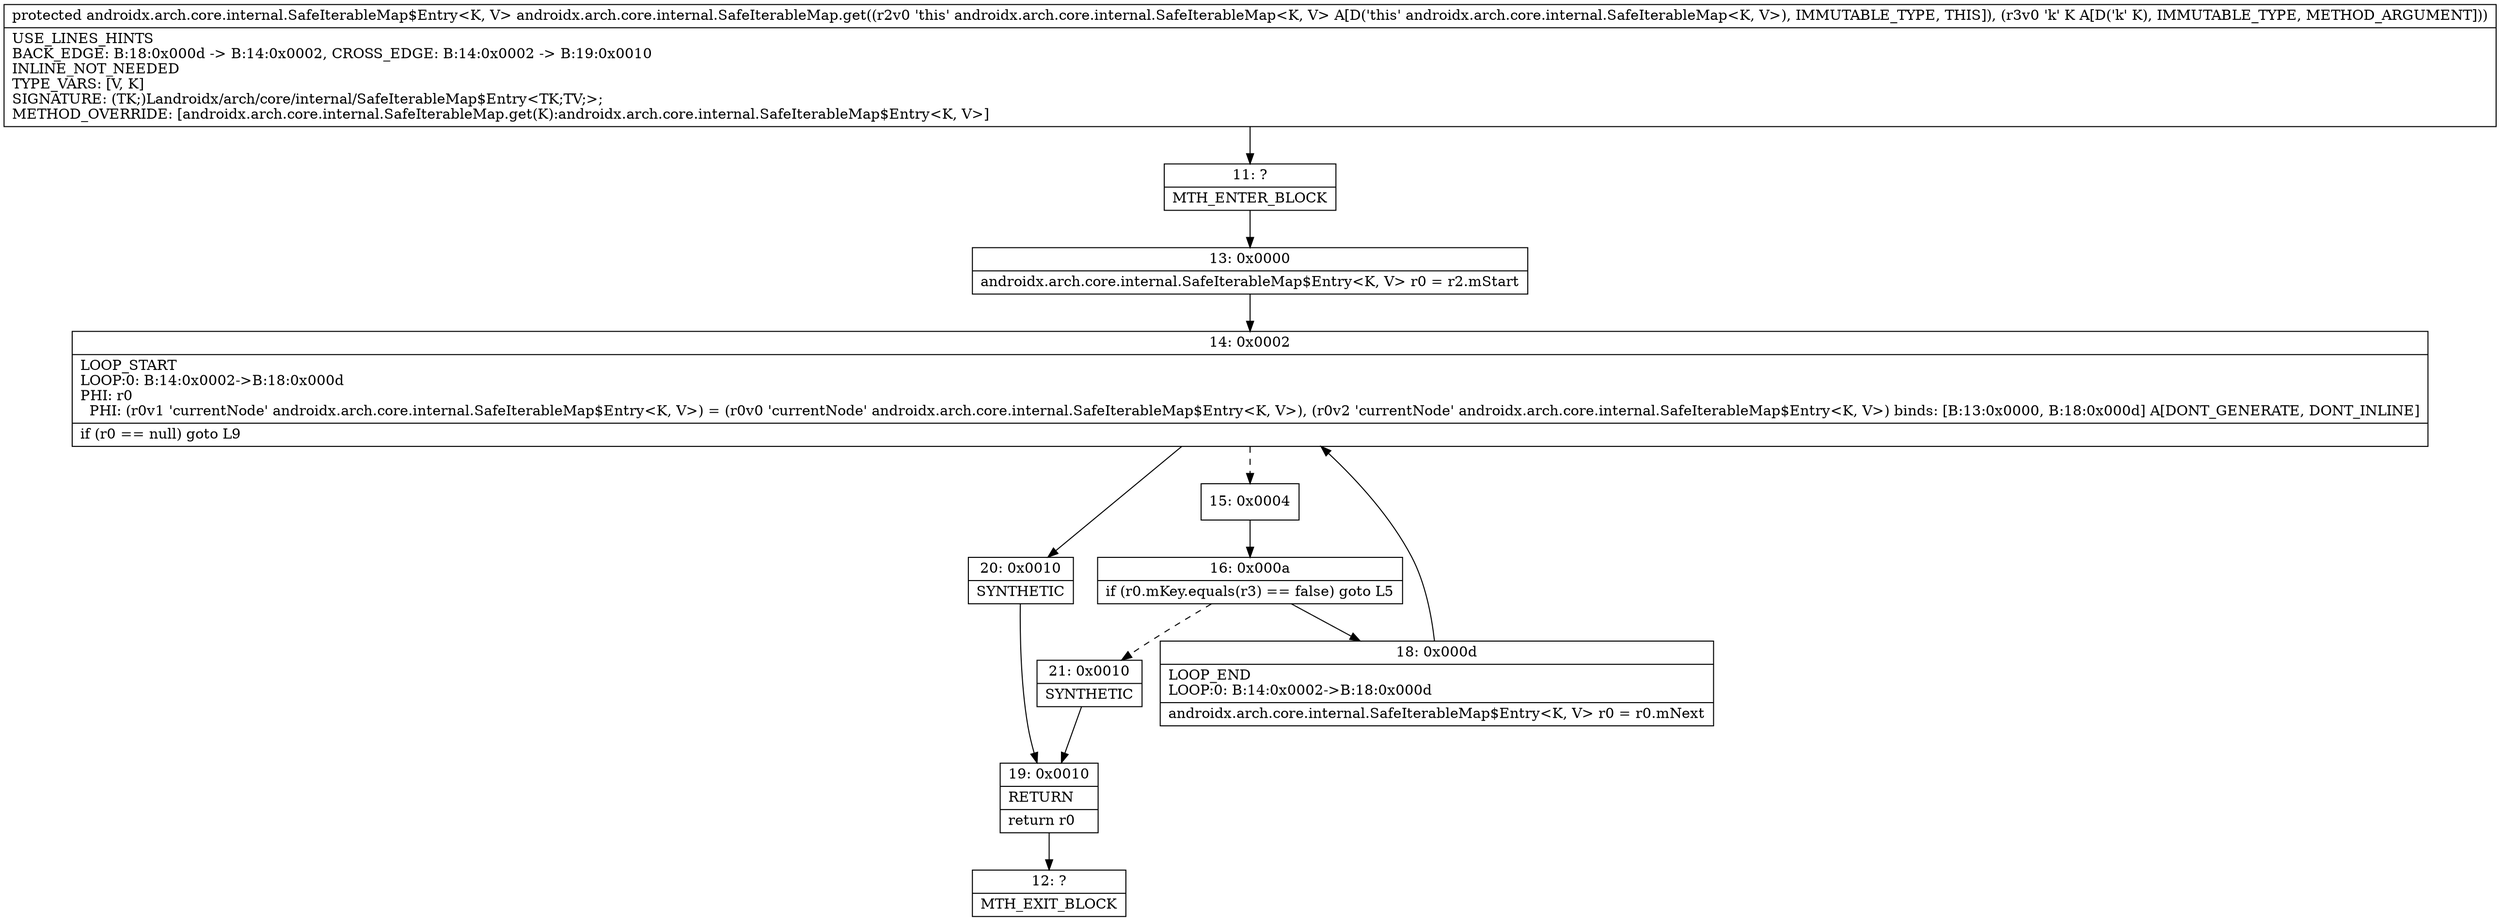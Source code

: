 digraph "CFG forandroidx.arch.core.internal.SafeIterableMap.get(Ljava\/lang\/Object;)Landroidx\/arch\/core\/internal\/SafeIterableMap$Entry;" {
Node_11 [shape=record,label="{11\:\ ?|MTH_ENTER_BLOCK\l}"];
Node_13 [shape=record,label="{13\:\ 0x0000|androidx.arch.core.internal.SafeIterableMap$Entry\<K, V\> r0 = r2.mStart\l}"];
Node_14 [shape=record,label="{14\:\ 0x0002|LOOP_START\lLOOP:0: B:14:0x0002\-\>B:18:0x000d\lPHI: r0 \l  PHI: (r0v1 'currentNode' androidx.arch.core.internal.SafeIterableMap$Entry\<K, V\>) = (r0v0 'currentNode' androidx.arch.core.internal.SafeIterableMap$Entry\<K, V\>), (r0v2 'currentNode' androidx.arch.core.internal.SafeIterableMap$Entry\<K, V\>) binds: [B:13:0x0000, B:18:0x000d] A[DONT_GENERATE, DONT_INLINE]\l|if (r0 == null) goto L9\l}"];
Node_15 [shape=record,label="{15\:\ 0x0004}"];
Node_16 [shape=record,label="{16\:\ 0x000a|if (r0.mKey.equals(r3) == false) goto L5\l}"];
Node_18 [shape=record,label="{18\:\ 0x000d|LOOP_END\lLOOP:0: B:14:0x0002\-\>B:18:0x000d\l|androidx.arch.core.internal.SafeIterableMap$Entry\<K, V\> r0 = r0.mNext\l}"];
Node_21 [shape=record,label="{21\:\ 0x0010|SYNTHETIC\l}"];
Node_19 [shape=record,label="{19\:\ 0x0010|RETURN\l|return r0\l}"];
Node_12 [shape=record,label="{12\:\ ?|MTH_EXIT_BLOCK\l}"];
Node_20 [shape=record,label="{20\:\ 0x0010|SYNTHETIC\l}"];
MethodNode[shape=record,label="{protected androidx.arch.core.internal.SafeIterableMap$Entry\<K, V\> androidx.arch.core.internal.SafeIterableMap.get((r2v0 'this' androidx.arch.core.internal.SafeIterableMap\<K, V\> A[D('this' androidx.arch.core.internal.SafeIterableMap\<K, V\>), IMMUTABLE_TYPE, THIS]), (r3v0 'k' K A[D('k' K), IMMUTABLE_TYPE, METHOD_ARGUMENT]))  | USE_LINES_HINTS\lBACK_EDGE: B:18:0x000d \-\> B:14:0x0002, CROSS_EDGE: B:14:0x0002 \-\> B:19:0x0010\lINLINE_NOT_NEEDED\lTYPE_VARS: [V, K]\lSIGNATURE: (TK;)Landroidx\/arch\/core\/internal\/SafeIterableMap$Entry\<TK;TV;\>;\lMETHOD_OVERRIDE: [androidx.arch.core.internal.SafeIterableMap.get(K):androidx.arch.core.internal.SafeIterableMap$Entry\<K, V\>]\l}"];
MethodNode -> Node_11;Node_11 -> Node_13;
Node_13 -> Node_14;
Node_14 -> Node_15[style=dashed];
Node_14 -> Node_20;
Node_15 -> Node_16;
Node_16 -> Node_18;
Node_16 -> Node_21[style=dashed];
Node_18 -> Node_14;
Node_21 -> Node_19;
Node_19 -> Node_12;
Node_20 -> Node_19;
}

